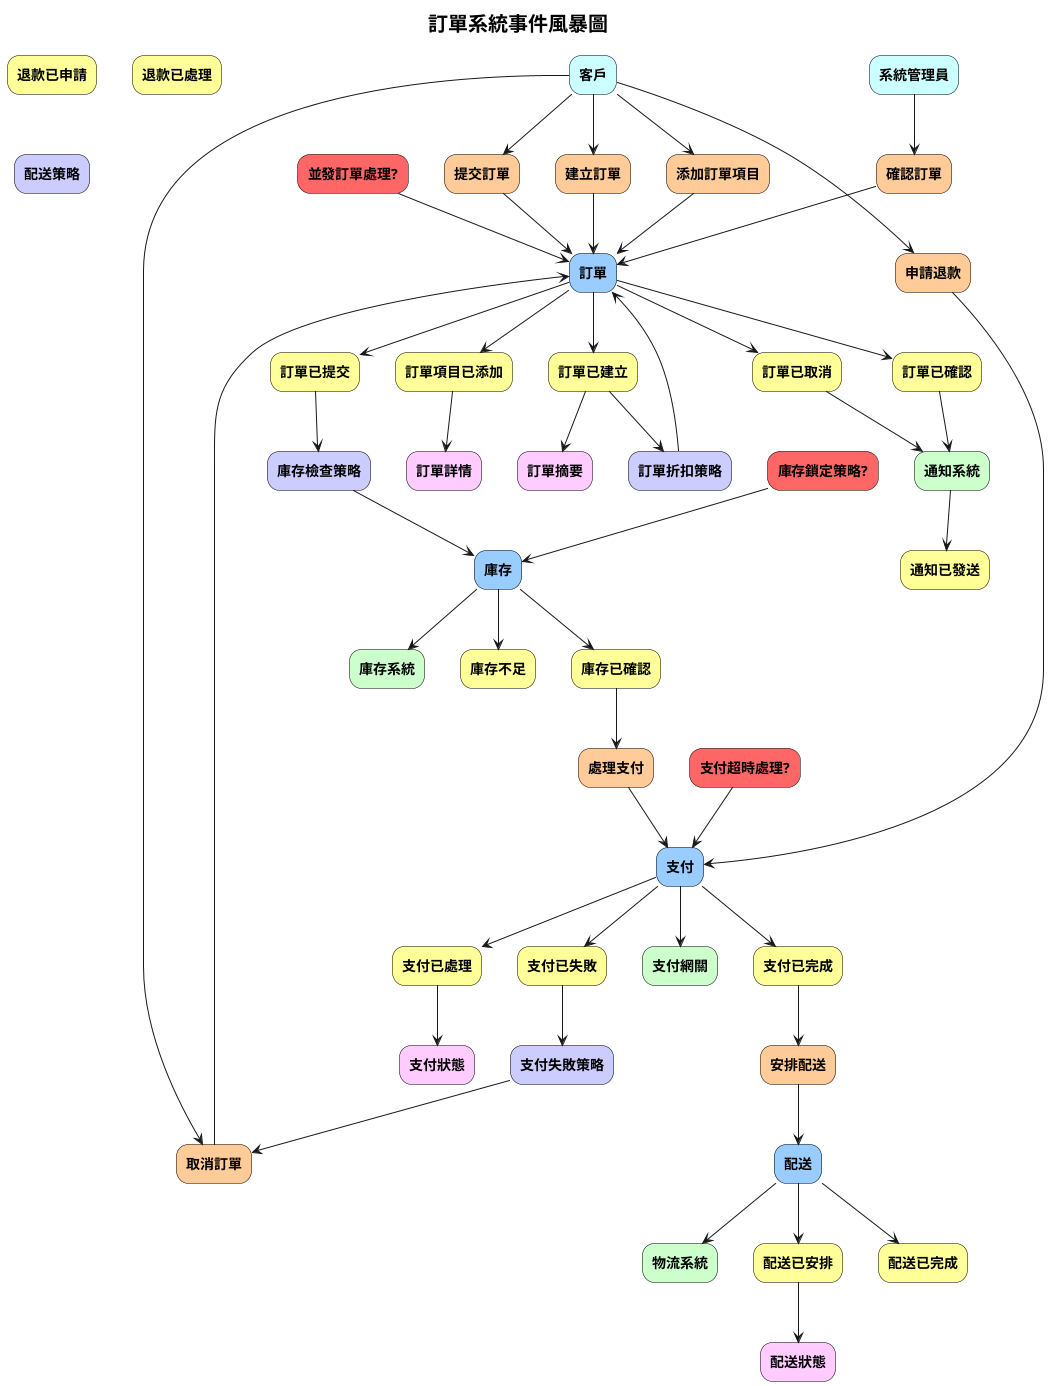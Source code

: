 @startuml 事件風暴圖
skinparam rectangle {
    RoundCorner 25
    BorderColor black
    FontStyle bold
}

skinparam title {
    FontSize 20
    FontStyle bold
}

title 訂單系統事件風暴圖

' 定義參與者
rectangle "客戶" as Customer #CCFFFF
rectangle "系統管理員" as Admin #CCFFFF

' 定義外部系統
rectangle "支付網關" as PaymentGateway #CCFFCC
rectangle "物流系統" as LogisticsSystem #CCFFCC
rectangle "庫存系統" as InventorySystem #CCFFCC
rectangle "通知系統" as NotificationSystem #CCFFCC

' 定義命令
rectangle "建立訂單" as CreateOrderCommand #FFCC99
rectangle "添加訂單項目" as AddOrderItemCommand #FFCC99
rectangle "提交訂單" as SubmitOrderCommand #FFCC99
rectangle "處理支付" as ProcessPaymentCommand #FFCC99
rectangle "安排配送" as ArrangeDeliveryCommand #FFCC99
rectangle "取消訂單" as CancelOrderCommand #FFCC99
rectangle "確認訂單" as ConfirmOrderCommand #FFCC99
rectangle "申請退款" as RequestRefundCommand #FFCC99

' 定義事件
rectangle "訂單已建立" as OrderCreatedEvent #FFFF99
rectangle "訂單項目已添加" as OrderItemAddedEvent #FFFF99
rectangle "訂單已提交" as OrderSubmittedEvent #FFFF99
rectangle "庫存已確認" as InventoryConfirmedEvent #FFFF99
rectangle "庫存不足" as InventoryInsufficientEvent #FFFF99
rectangle "支付已處理" as PaymentProcessedEvent #FFFF99
rectangle "支付已完成" as PaymentCompletedEvent #FFFF99
rectangle "支付已失敗" as PaymentFailedEvent #FFFF99
rectangle "配送已安排" as DeliveryArrangedEvent #FFFF99
rectangle "配送已完成" as DeliveryCompletedEvent #FFFF99
rectangle "訂單已確認" as OrderConfirmedEvent #FFFF99
rectangle "訂單已取消" as OrderCancelledEvent #FFFF99
rectangle "退款已申請" as RefundRequestedEvent #FFFF99
rectangle "退款已處理" as RefundProcessedEvent #FFFF99
rectangle "通知已發送" as NotificationSentEvent #FFFF99

' 定義聚合根
rectangle "訂單" as OrderAggregate #99CCFF
rectangle "支付" as PaymentAggregate #99CCFF
rectangle "配送" as DeliveryAggregate #99CCFF
rectangle "庫存" as InventoryAggregate #99CCFF

' 定義策略
rectangle "訂單折扣策略" as OrderDiscountPolicy #CCCCFF
rectangle "庫存檢查策略" as InventoryCheckPolicy #CCCCFF
rectangle "支付失敗策略" as PaymentFailurePolicy #CCCCFF
rectangle "配送策略" as DeliveryPolicy #CCCCFF

' 定義讀模型
rectangle "訂單摘要" as OrderSummaryReadModel #FFCCFF
rectangle "訂單詳情" as OrderDetailReadModel #FFCCFF
rectangle "支付狀態" as PaymentStatusReadModel #FFCCFF
rectangle "配送狀態" as DeliveryStatusReadModel #FFCCFF

' 定義熱點/問題
rectangle "支付超時處理?" as PaymentTimeoutHotspot #FF6666
rectangle "庫存鎖定策略?" as InventoryLockHotspot #FF6666
rectangle "並發訂單處理?" as ConcurrentOrderHotspot #FF6666

' 關係連接
Customer --> CreateOrderCommand
Customer --> AddOrderItemCommand
Customer --> SubmitOrderCommand
Customer --> CancelOrderCommand
Customer --> RequestRefundCommand

Admin --> ConfirmOrderCommand

CreateOrderCommand --> OrderAggregate
AddOrderItemCommand --> OrderAggregate
SubmitOrderCommand --> OrderAggregate
CancelOrderCommand --> OrderAggregate
ConfirmOrderCommand --> OrderAggregate
RequestRefundCommand --> PaymentAggregate

OrderAggregate --> OrderCreatedEvent
OrderAggregate --> OrderItemAddedEvent
OrderAggregate --> OrderSubmittedEvent
OrderAggregate --> OrderConfirmedEvent
OrderAggregate --> OrderCancelledEvent

OrderSubmittedEvent --> InventoryCheckPolicy
InventoryCheckPolicy --> InventoryAggregate
InventoryAggregate --> InventoryConfirmedEvent
InventoryAggregate --> InventoryInsufficientEvent

InventoryConfirmedEvent --> ProcessPaymentCommand
ProcessPaymentCommand --> PaymentAggregate
PaymentAggregate --> PaymentProcessedEvent
PaymentAggregate --> PaymentCompletedEvent
PaymentAggregate --> PaymentFailedEvent

PaymentCompletedEvent --> ArrangeDeliveryCommand
ArrangeDeliveryCommand --> DeliveryAggregate
DeliveryAggregate --> DeliveryArrangedEvent
DeliveryAggregate --> DeliveryCompletedEvent

PaymentFailedEvent --> PaymentFailurePolicy
PaymentFailurePolicy --> CancelOrderCommand

OrderCreatedEvent --> OrderDiscountPolicy
OrderDiscountPolicy --> OrderAggregate

OrderCreatedEvent --> OrderSummaryReadModel
OrderItemAddedEvent --> OrderDetailReadModel
PaymentProcessedEvent --> PaymentStatusReadModel
DeliveryArrangedEvent --> DeliveryStatusReadModel

PaymentAggregate --> PaymentGateway
DeliveryAggregate --> LogisticsSystem
InventoryAggregate --> InventorySystem
OrderConfirmedEvent --> NotificationSystem
OrderCancelledEvent --> NotificationSystem
NotificationSystem --> NotificationSentEvent

PaymentTimeoutHotspot --> PaymentAggregate
InventoryLockHotspot --> InventoryAggregate
ConcurrentOrderHotspot --> OrderAggregate

@enduml
